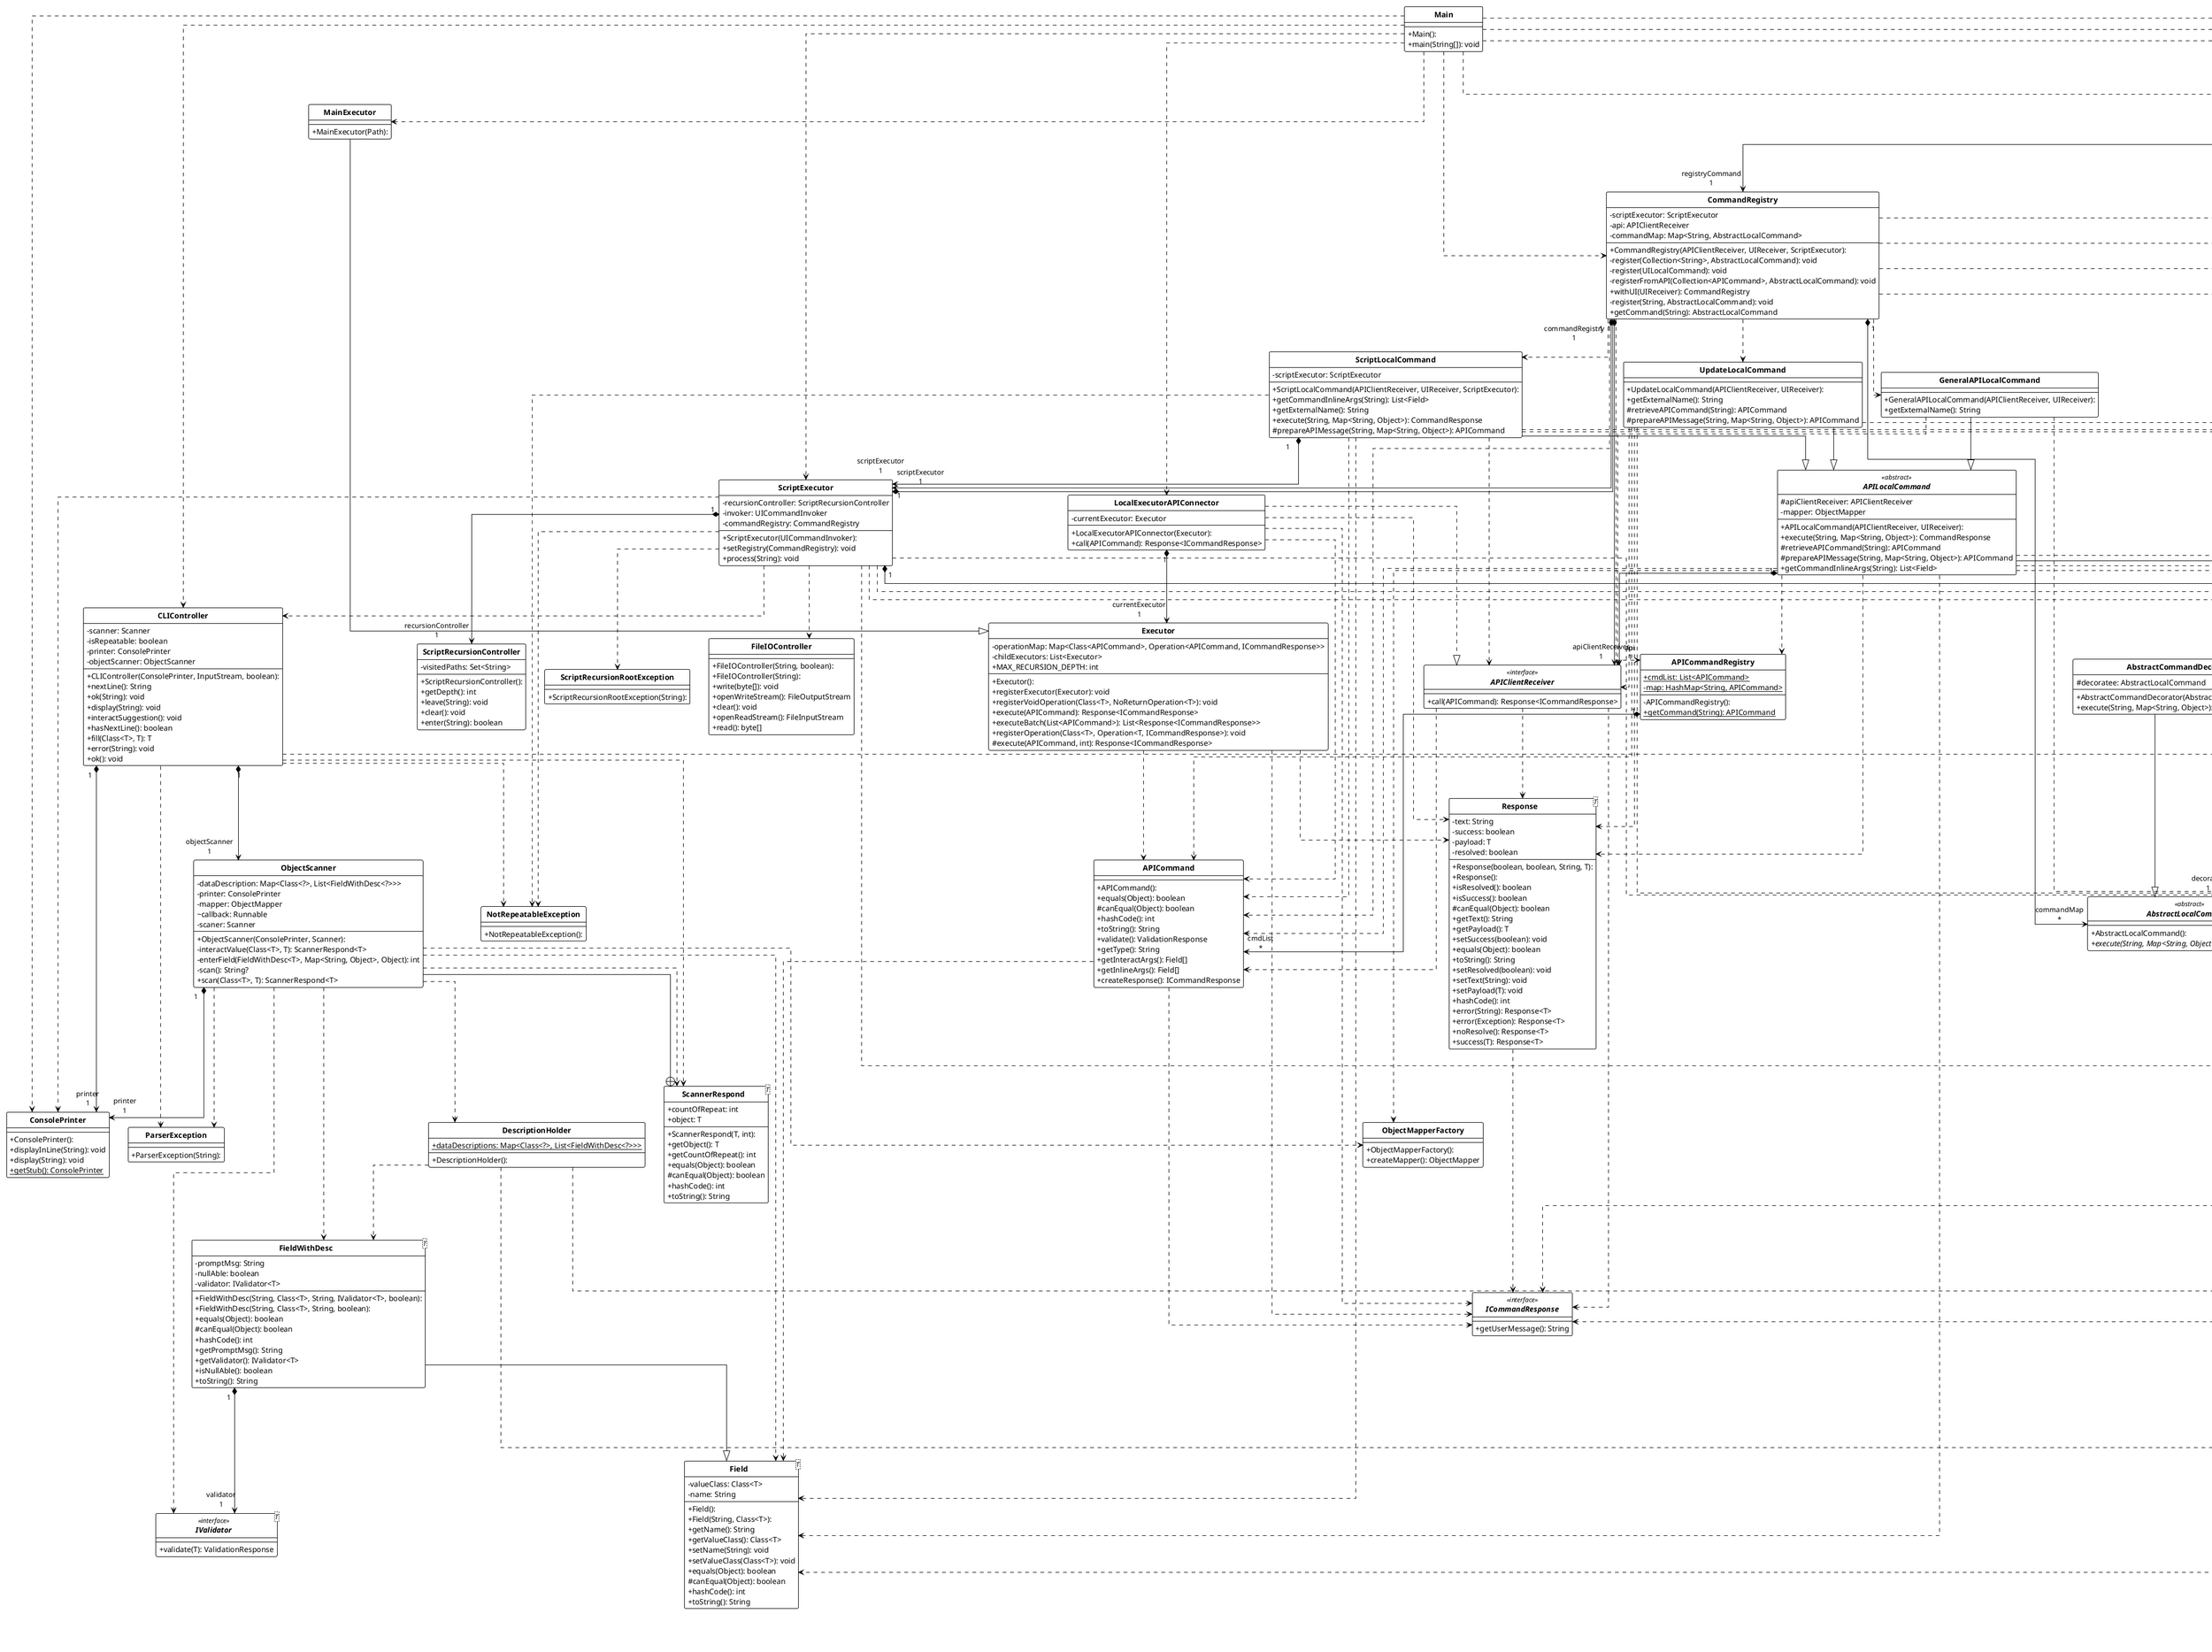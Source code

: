 
@startuml

!theme plain
top to bottom direction
skinparam linetype ortho
skinparam classAttributeIconSize 0
hide circle

<style>
classDiagram {
    class {
        header {
            FontStyle bold
        }
    }
}
</style>
!theme plain
top to bottom direction
skinparam linetype ortho

interface APIClientReceiver << interface >> {
  + call(APICommand): Response<ICommandResponse>
}
class APICommand {
  + APICommand(): 
  + equals(Object): boolean
  # canEqual(Object): boolean
  + hashCode(): int
  + toString(): String
  + validate(): ValidationResponse
  + getType(): String
  + getInteractArgs(): Field[]
  + getInlineArgs(): Field[]
  + createResponse(): ICommandResponse
}
class APICommandRegistry {
  - APICommandRegistry(): 
  {static} + cmdList: List<APICommand>
  {static} - map: HashMap<String, APICommand>
  {static} + getCommand(String): APICommand
}
abstract class APILocalCommand <<abstract>> {
  + APILocalCommand(APIClientReceiver, UIReceiver): 
  # apiClientReceiver: APIClientReceiver
  - mapper: ObjectMapper
  + execute(String, Map<String, Object>): CommandResponse
  # retrieveAPICommand(String): APICommand
  # prepareAPIMessage(String, Map<String, Object>): APICommand
  + getCommandInlineArgs(String): List<Field>
}
class AbstractCommandDecorator {
  + AbstractCommandDecorator(AbstractLocalCommand): 
  # decoratee: AbstractLocalCommand
  + execute(String, Map<String, Object>): CommandResponse
}
abstract class AbstractLocalCommand <<abstract>> {
  + AbstractLocalCommand():
  {abstract} + execute(String, Map<String, Object>): CommandResponse
}
class CLIController {
  + CLIController(ConsolePrinter, InputStream, boolean): 
  - scanner: Scanner
  - isRepeatable: boolean
  - printer: ConsolePrinter
  - objectScanner: ObjectScanner
  + nextLine(): String
  + ok(String): void
  + display(String): void
  + interactSuggestion(): void
  + hasNextLine(): boolean
  + fill(Class<T>, T): T
  + error(String): void
  + ok(): void
}
class CommandRegistry {
  + CommandRegistry(APIClientReceiver, UIReceiver, ScriptExecutor): 
  - scriptExecutor: ScriptExecutor
  - api: APIClientReceiver
  - commandMap: Map<String, AbstractLocalCommand>
  - register(Collection<String>, AbstractLocalCommand): void
  - register(UILocalCommand): void
  - registerFromAPI(Collection<APICommand>, AbstractLocalCommand): void
  + withUI(UIReceiver): CommandRegistry
  - register(String, AbstractLocalCommand): void
  + getCommand(String): AbstractLocalCommand
}
entity CommandResponse << record >> {
  + CommandResponse(boolean, String, ICommandResponse): 
  - payload: ICommandResponse
  - message: String
  - isSuccess: boolean
  + payload(): ICommandResponse
  {static} + ok(): CommandResponse
  {static} + error(String): CommandResponse
  + isSuccess(): boolean
  + message(): String
}
class ConsolePrinter {
  + ConsolePrinter(): 
  + displayInLine(String): void
  + display(String): void
  {static} + getStub(): ConsolePrinter
}
class DescriptionHolder {
  + DescriptionHolder(): 
  {static} + dataDescriptions: Map<Class<?>, List<FieldWithDesc<?>>>
}
class Executor {
  + Executor(): 
  - operationMap: Map<Class<APICommand>, Operation<APICommand, ICommandResponse>>
  - childExecutors: List<Executor>
  + MAX_RECURSION_DEPTH: int
  + registerExecutor(Executor): void
  + registerVoidOperation(Class<T>, NoReturnOperation<T>): void
  + execute(APICommand): Response<ICommandResponse>
  + executeBatch(List<APICommand>): List<Response<ICommandResponse>>
  + registerOperation(Class<T>, Operation<T, ICommandResponse>): void
  # execute(APICommand, int): Response<ICommandResponse>
}
class ExitLocalCommand {
  + ExitLocalCommand(UIReceiver): 
  + execute(String, Map<String, Object>): CommandResponse
  + getExternalName(): String
}
class Field<T> {
  + Field(): 
  + Field(String, Class<T>): 
  - valueClass: Class<T>
  - name: String
  + getName(): String
  + getValueClass(): Class<T>
  + setName(String): void
  + setValueClass(Class<T>): void
  + equals(Object): boolean
  # canEqual(Object): boolean
  + hashCode(): int
  + toString(): String
}
class FieldWithDesc<T> {
  + FieldWithDesc(String, Class<T>, String, IValidator<T>, boolean): 
  + FieldWithDesc(String, Class<T>, String, boolean): 
  - promptMsg: String
  - nullAble: boolean
  - validator: IValidator<T>
  + equals(Object): boolean
  # canEqual(Object): boolean
  + hashCode(): int
  + getPromptMsg(): String
  + getValidator(): IValidator<T>
  + isNullAble(): boolean
  + toString(): String
}
class FileIOController {
  + FileIOController(String, boolean): 
  + FileIOController(String): 
  + write(byte[]): void
  + openWriteStream(): FileOutputStream
  + clear(): void
  + openReadStream(): FileInputStream
  + read(): byte[]
}
class GeneralAPILocalCommand {
  + GeneralAPILocalCommand(APIClientReceiver, UIReceiver): 
  + getExternalName(): String
}
class HelpLocalCommand {
  + HelpLocalCommand(UIReceiver): 
  + execute(String, Map<String, Object>): CommandResponse
  + getExternalName(): String
}
interface ICommandResponse << interface >> {
  + getUserMessage(): String
}
interface IValidator<T> << interface >> {
  + validate(T): ValidationResponse
}
class Interpreter {
  + Interpreter(CommandRegistry, UIReceiver, UICommandInvoker): 
  - invoker: UICommandInvoker
  - registryCommand: CommandRegistry
  - uiReceiver: UIReceiver
  + run(): void
}
class LocalExecutorAPIConnector {
  + LocalExecutorAPIConnector(Executor): 
  - currentExecutor: Executor
  + call(APICommand): Response<ICommandResponse>
}
class Main {
  + Main(): 
  + main(String[]): void
}
class MainExecutor {
  + MainExecutor(Path): 
}
class NotRepeatableException {
  + NotRepeatableException(): 
}
class ObjectMapperFactory {
  + ObjectMapperFactory(): 
  + createMapper(): ObjectMapper
}
class ObjectScanner {
  + ObjectScanner(ConsolePrinter, Scanner): 
  - dataDescription: Map<Class<?>, List<FieldWithDesc<?>>>
  - printer: ConsolePrinter
  - mapper: ObjectMapper
  ~ callback: Runnable
  - scaner: Scanner
  - interactValue(Class<T>, T): ScannerRespond<T>
  - enterField(FieldWithDesc<T>, Map<String, Object>, Object): int
  - scan(): String?
  + scan(Class<T>, T): ScannerRespond<T>
}
class ParserException {
  + ParserException(String): 
}
class Response<T> {
  + Response(boolean, boolean, String, T): 
  + Response(): 
  - text: String
  - success: boolean
  - payload: T
  - resolved: boolean
  + isResolved(): boolean
  + isSuccess(): boolean
  # canEqual(Object): boolean
  + getText(): String
  + getPayload(): T
  + setSuccess(boolean): void
  + equals(Object): boolean
  + toString(): String
  + setResolved(boolean): void
  + setText(String): void
  + setPayload(T): void
  + hashCode(): int
  + error(String): Response<T>
  + error(Exception): Response<T>
  + noResolve(): Response<T>
  + success(T): Response<T>
}
class RussianText {
  + RussianText(): 
  {static} - textList: Map<TextKeys, String>
  {static} + get(TextKeys): String
}
class ScannerRespond<T> {
  + ScannerRespond(T, int): 
  + countOfRepeat: int
  + object: T
  + getObject(): T
  + getCountOfRepeat(): int
  + equals(Object): boolean
  # canEqual(Object): boolean
  + hashCode(): int
  + toString(): String
}
class ScriptException {
  + ScriptException(String): 
}
class ScriptExecutor {
  + ScriptExecutor(UICommandInvoker): 
  - recursionController: ScriptRecursionController
  - invoker: UICommandInvoker
  - commandRegistry: CommandRegistry
  + setRegistry(CommandRegistry): void
  + process(String): void
}
class ScriptLocalCommand {
  + ScriptLocalCommand(APIClientReceiver, UIReceiver, ScriptExecutor): 
  - scriptExecutor: ScriptExecutor
  + getCommandInlineArgs(String): List<Field>
  + getExternalName(): String
  + execute(String, Map<String, Object>): CommandResponse
  # prepareAPIMessage(String, Map<String, Object>): APICommand
}
class ScriptRecursionController {
  + ScriptRecursionController(): 
  - visitedPaths: Set<String>
  + getDepth(): int
  + leave(String): void
  + clear(): void
  + enter(String): boolean
}
class ScriptRecursionRootException {
  + ScriptRecursionRootException(String): 
}
enum TextKeys << enumeration >> {
  + TextKeys(): 
  + WORKERINTERACT: 
  + COORXINTERACT: 
  + ORGANISATIONTYPEINTERACT: 
  + ORGANIZATIONINTERACT: 
  + NAMEINTERACT: 
  + SALARYINTERACT: 
  + INVALID_APP_ARGUMENTS: 
  + HELP: 
  + ENDNDATEINTERACT: 
  + COORDINATESINTERACT: 
  + ORGANISATIONNAMEINTERACT: 
  + COORYINTERACT: 
  + GREEETING: 
  + FILEIO_ERROR_MESSAGE_TEMLPATE: 
  + STARTDAYINTERACT: 
  + POSITIONINTERACT: 
  + valueOf(String): TextKeys
  + values(): TextKeys[]
}
interface UICallableCommand << interface >> {
  + executeWithArgs(List<String>): CommandResponse
}
class UICommandInvoker {
  + UICommandInvoker(UIReceiver): 
  - screenUIReceiver: UIReceiver
  # print(String, CommandResponse): void
  + invoke(UICallableCommand, List<String>): void
}
interface UIInputReceiver << interface >> {
  + fill(Class<T>, T): T
  + fill(Class<T>): T
  + hasNextLine(): boolean
  + nextLine(): String
}
abstract class UILocalCommand <<abstract>> {
  + UILocalCommand(UIReceiver): 
  - valueDes: ValueDeserializer
  # uiReceiver: UIReceiver
  {static} + NAME_ARG: String
  {abstract} + getExternalName(): String
  + getCommandInlineArgs(String): List<Field>
  - getFullInlineArgs(String): List<Field>
  + executeWithArgs(List<String>): CommandResponse
}
interface UIReceiver << interface >> {
  + error(String): void
  + ok(): void
  + interactSuggestion(): void
  + display(String): void
  + ok(String): void
}
class UpdateLocalCommand {
  + UpdateLocalCommand(APIClientReceiver, UIReceiver): 
  + getExternalName(): String
  # retrieveAPICommand(String): APICommand
  # prepareAPIMessage(String, Map<String, Object>): APICommand
}
class ValueDeserializer {
  + ValueDeserializer(): 
  - mapper: ObjectMapper
  + deserialize(Class<K>, String): K
}

APIClientReceiver             ..>  APICommand                   
APIClientReceiver             ..>  ICommandResponse             
APIClientReceiver             ..>  Response                     
APICommand                    ..>  Field                        
APICommand                    ..>  ICommandResponse             
APICommandRegistry           "1" *--> "cmdList\n*" APICommand                   
APILocalCommand              "1" *--> "apiClientReceiver\n1" APIClientReceiver            
APILocalCommand               ..>  APICommand                   
APILocalCommand               ..>  APICommandRegistry           
APILocalCommand               ..>  CommandResponse              
APILocalCommand               ..>  Field                        
APILocalCommand               ..>  ObjectMapperFactory          
APILocalCommand               ..>  Response                     
APILocalCommand               ..>  UIInputReceiver              
APILocalCommand               --^  UILocalCommand               
APILocalCommand               ..>  UIReceiver                   
AbstractCommandDecorator      --^  AbstractLocalCommand         
AbstractCommandDecorator     "1" *--> "decoratee\n1" AbstractLocalCommand         
AbstractCommandDecorator      ..>  CommandResponse              
AbstractLocalCommand          ..>  CommandResponse              
CLIController                "1" *--> "printer\n1" ConsolePrinter               
CLIController                 ..>  NotRepeatableException       
CLIController                "1" *--> "objectScanner\n1" ObjectScanner                
CLIController                 ..>  ParserException              
CLIController                 ..>  ScannerRespond               
CLIController                 ..^  UIReceiver                   
CommandRegistry              "1" *--> "api\n1" APIClientReceiver            
CommandRegistry               ..>  APICommand                   
CommandRegistry               ..>  APICommandRegistry           
CommandRegistry              "1" *--> "commandMap\n*" AbstractLocalCommand         
CommandRegistry               ..>  ExitLocalCommand             
CommandRegistry               ..>  GeneralAPILocalCommand       
CommandRegistry               ..>  HelpLocalCommand             
CommandRegistry              "1" *--> "scriptExecutor\n1" ScriptExecutor               
CommandRegistry               ..>  ScriptLocalCommand           
CommandRegistry               ..>  UILocalCommand               
CommandRegistry               ..>  UIReceiver                   
CommandRegistry               ..>  UpdateLocalCommand           
CommandResponse               ..>  ICommandResponse             
DescriptionHolder             ..>  FieldWithDesc                
DescriptionHolder             ..>  RussianText                  
DescriptionHolder             ..>  TextKeys                     
Executor                      ..>  APICommand                   
Executor                      ..>  ICommandResponse             
Executor                      ..>  Response                     
ExitLocalCommand              ..>  CommandResponse              
ExitLocalCommand              --^  UILocalCommand               
ExitLocalCommand              ..>  UIReceiver                   
FieldWithDesc                 --^  Field                        
FieldWithDesc                "1" *--> "validator\n1" IValidator                   
GeneralAPILocalCommand        ..>  APIClientReceiver            
GeneralAPILocalCommand        --^  APILocalCommand              
GeneralAPILocalCommand        ..>  UIReceiver                   
HelpLocalCommand              ..>  CommandResponse              
HelpLocalCommand              ..>  RussianText                  
HelpLocalCommand              ..>  TextKeys                     
HelpLocalCommand              --^  UILocalCommand               
HelpLocalCommand              ..>  UIReceiver                   
Interpreter                  "1" *--> "registryCommand\n1" CommandRegistry              
Interpreter                   ..>  RussianText                  
Interpreter                   ..>  TextKeys                     
Interpreter                   ..>  UICallableCommand            
Interpreter                  "1" *--> "invoker\n1" UICommandInvoker             
Interpreter                   ..>  UIInputReceiver              
Interpreter                  "1" *--> "uiReceiver\n1" UIReceiver                   
LocalExecutorAPIConnector     ..^  APIClientReceiver            
LocalExecutorAPIConnector     ..>  APICommand                   
LocalExecutorAPIConnector    "1" *--> "currentExecutor\n1" Executor                     
LocalExecutorAPIConnector     ..>  ICommandResponse             
LocalExecutorAPIConnector     ..>  Response                     
Main                          ..>  CLIController                
Main                          ..>  CommandRegistry              
Main                          ..>  ConsolePrinter               
Main                          ..>  Interpreter                  
Main                          ..>  LocalExecutorAPIConnector    
Main                          ..>  MainExecutor                 
Main                          ..>  RussianText                  
Main                          ..>  ScriptExecutor               
Main                          ..>  TextKeys                     
Main                          ..>  UICommandInvoker             
MainExecutor                  --^  Executor                     
ObjectScanner                "1" *--> "printer\n1" ConsolePrinter               
ObjectScanner                 ..>  DescriptionHolder            
ObjectScanner                 ..>  Field                        
ObjectScanner                 ..>  FieldWithDesc                
ObjectScanner                 ..>  IValidator                   
ObjectScanner                 ..>  ObjectMapperFactory          
ObjectScanner                 ..>  ParserException              
ObjectScanner                 ..>  ScannerRespond               
Response                      ..>  ICommandResponse             
RussianText                  "1" *--> "textList\n*" TextKeys                     
ScannerRespond                +--  ObjectScanner                
ScriptExecutor                ..>  CLIController                
ScriptExecutor               "1" *--> "commandRegistry\n1" CommandRegistry              
ScriptExecutor                ..>  ConsolePrinter               
ScriptExecutor                ..>  FileIOController             
ScriptExecutor                ..>  NotRepeatableException       
ScriptExecutor                ..>  ScriptException              
ScriptExecutor               "1" *--> "recursionController\n1" ScriptRecursionController    
ScriptExecutor                ..>  ScriptRecursionRootException 
ScriptExecutor                ..>  UICallableCommand            
ScriptExecutor               "1" *--> "invoker\n1" UICommandInvoker             
ScriptExecutor                ..>  UIInputReceiver              
ScriptExecutor                ..>  UIReceiver                   
ScriptLocalCommand            ..>  APIClientReceiver            
ScriptLocalCommand            ..>  APICommand                   
ScriptLocalCommand            --^  APILocalCommand              
ScriptLocalCommand            ..>  CommandResponse              
ScriptLocalCommand            ..>  Field                        
ScriptLocalCommand            ..>  NotRepeatableException       
ScriptLocalCommand           "1" *--> "scriptExecutor\n1" ScriptExecutor               
ScriptLocalCommand            ..>  UIReceiver                   
UICallableCommand             ..>  CommandResponse              
UICommandInvoker              ..>  CommandResponse              
UICommandInvoker              ..>  ICommandResponse             
UICommandInvoker              ..>  ScriptException              
UICommandInvoker              ..>  UICallableCommand            
UICommandInvoker             "1" *--> "screenUIReceiver\n1" UIReceiver                   
UILocalCommand                --^  AbstractLocalCommand         
UILocalCommand                ..>  CommandResponse              
UILocalCommand                ..>  Field                        
UILocalCommand                ..^  UICallableCommand            
UILocalCommand               "1" *--> "uiReceiver\n1" UIReceiver                   
UILocalCommand               "1" *--> "valueDes\n1" ValueDeserializer            
UIReceiver                    --^  UIInputReceiver              
UpdateLocalCommand            ..>  APIClientReceiver            
UpdateLocalCommand            ..>  APICommand                   
UpdateLocalCommand            --^  APILocalCommand              
UpdateLocalCommand            ..>  Response                     
UpdateLocalCommand            ..>  UIInputReceiver              
UpdateLocalCommand            ..>  UIReceiver                   
@enduml
